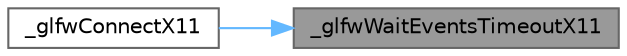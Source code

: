 digraph "_glfwWaitEventsTimeoutX11"
{
 // LATEX_PDF_SIZE
  bgcolor="transparent";
  edge [fontname=Helvetica,fontsize=10,labelfontname=Helvetica,labelfontsize=10];
  node [fontname=Helvetica,fontsize=10,shape=box,height=0.2,width=0.4];
  rankdir="RL";
  Node1 [id="Node000001",label="_glfwWaitEventsTimeoutX11",height=0.2,width=0.4,color="gray40", fillcolor="grey60", style="filled", fontcolor="black",tooltip=" "];
  Node1 -> Node2 [id="edge2_Node000001_Node000002",dir="back",color="steelblue1",style="solid",tooltip=" "];
  Node2 [id="Node000002",label="_glfwConnectX11",height=0.2,width=0.4,color="grey40", fillcolor="white", style="filled",URL="$_classes_2lib_2external_2glfw_2src_2x11__init_8c.html#a3ef34494ec1a6b49e24c3139b0bbdb56",tooltip=" "];
}
